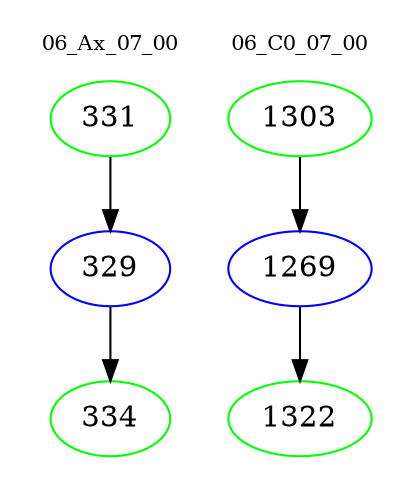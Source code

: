 digraph{
subgraph cluster_0 {
color = white
label = "06_Ax_07_00";
fontsize=10;
T0_331 [label="331", color="green"]
T0_331 -> T0_329 [color="black"]
T0_329 [label="329", color="blue"]
T0_329 -> T0_334 [color="black"]
T0_334 [label="334", color="green"]
}
subgraph cluster_1 {
color = white
label = "06_C0_07_00";
fontsize=10;
T1_1303 [label="1303", color="green"]
T1_1303 -> T1_1269 [color="black"]
T1_1269 [label="1269", color="blue"]
T1_1269 -> T1_1322 [color="black"]
T1_1322 [label="1322", color="green"]
}
}
